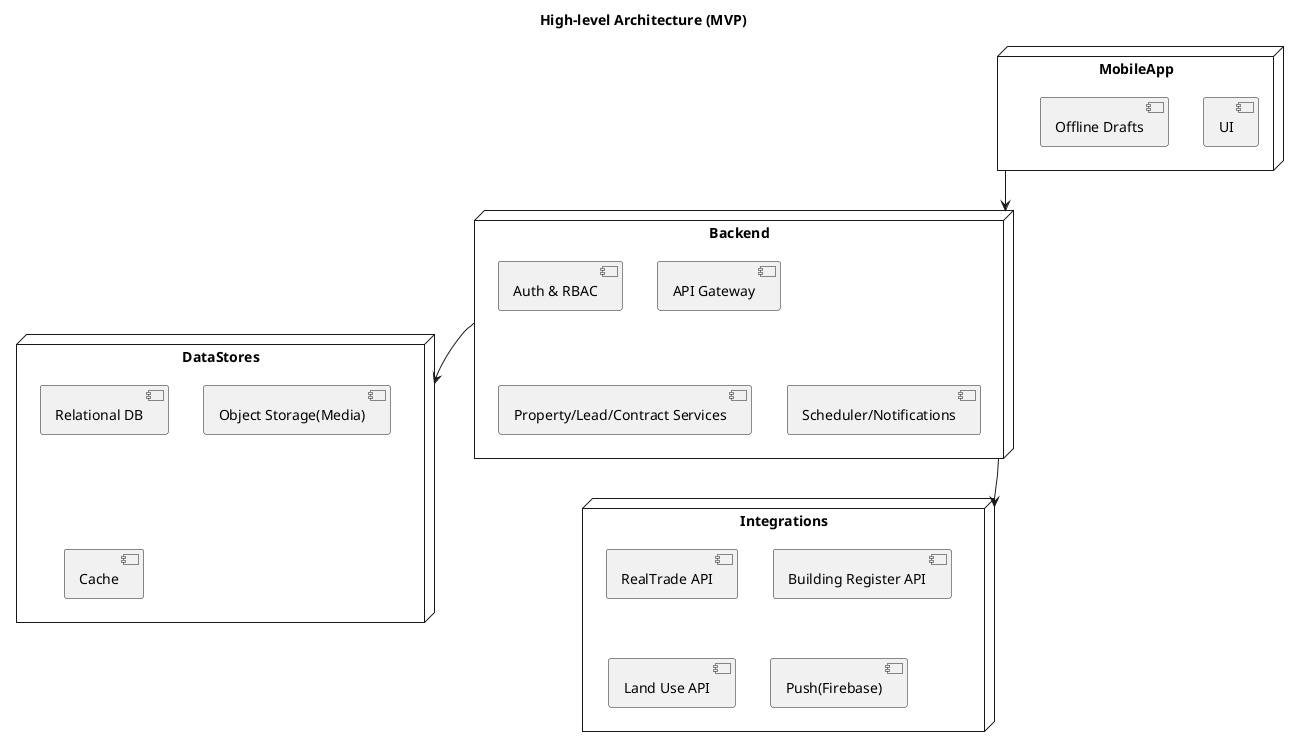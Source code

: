 @startuml ArchitectureMVP
skinparam monochrome true
skinparam defaultFontName Noto Sans

title High-level Architecture (MVP)

node MobileApp {
  [UI]
  [Offline Drafts]
}

node Backend {
  [API Gateway]
  [Auth & RBAC]
  [Property/Lead/Contract Services]
  [Scheduler/Notifications]
}

node DataStores {
  [Relational DB]
  [Object Storage(Media)]
  [Cache]
}

node Integrations {
  [RealTrade API]
  [Building Register API]
  [Land Use API]
  [Push(Firebase)]
}

MobileApp --> Backend
Backend --> DataStores
Backend --> Integrations

@enduml
